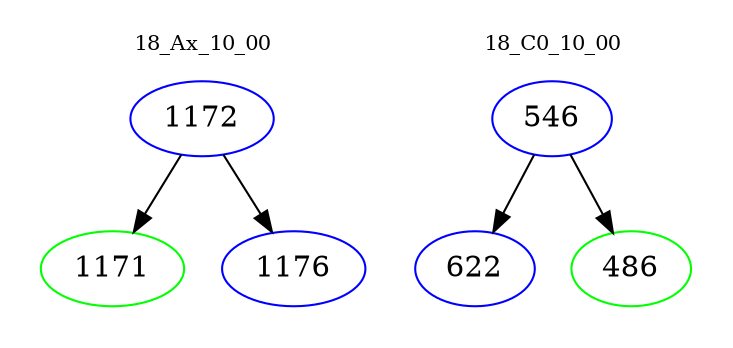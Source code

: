 digraph{
subgraph cluster_0 {
color = white
label = "18_Ax_10_00";
fontsize=10;
T0_1172 [label="1172", color="blue"]
T0_1172 -> T0_1171 [color="black"]
T0_1171 [label="1171", color="green"]
T0_1172 -> T0_1176 [color="black"]
T0_1176 [label="1176", color="blue"]
}
subgraph cluster_1 {
color = white
label = "18_C0_10_00";
fontsize=10;
T1_546 [label="546", color="blue"]
T1_546 -> T1_622 [color="black"]
T1_622 [label="622", color="blue"]
T1_546 -> T1_486 [color="black"]
T1_486 [label="486", color="green"]
}
}
